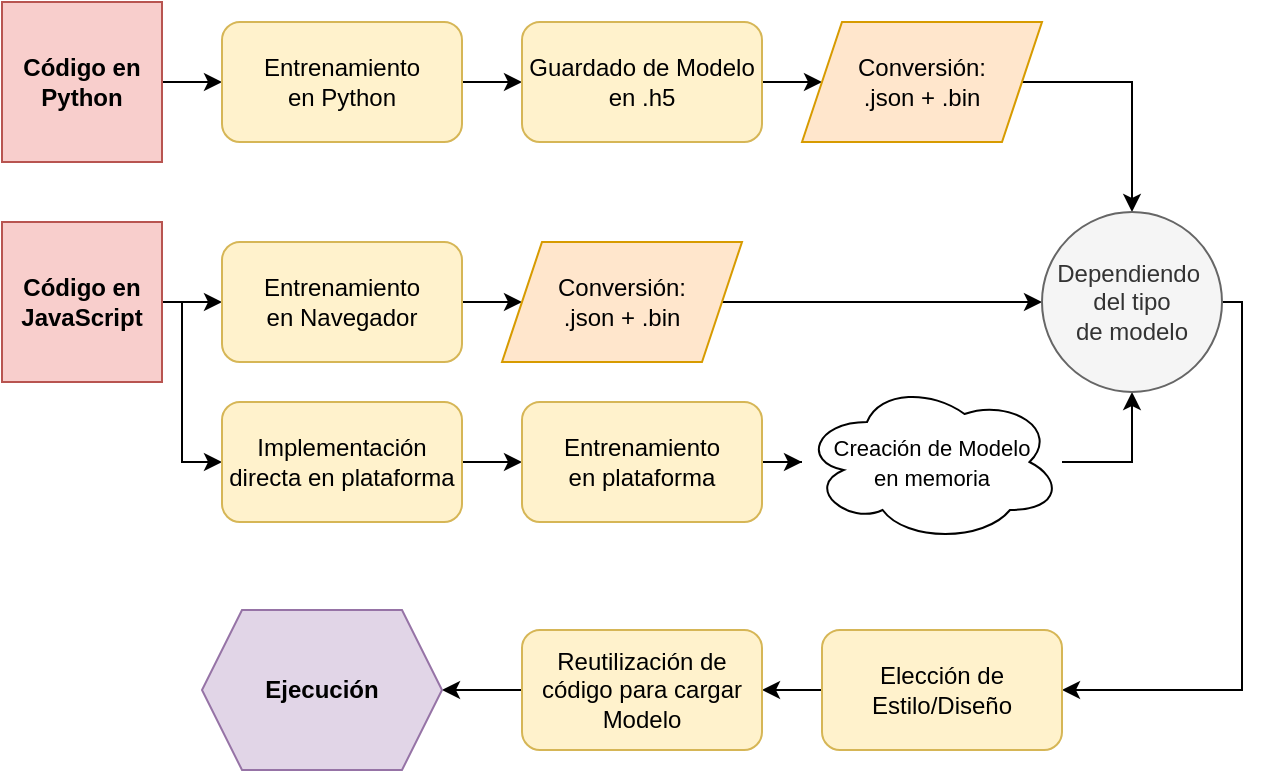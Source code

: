 <mxfile version="13.5.7" type="device"><diagram id="C1Yt12z_LwIvlPWIkFRe" name="Page-1"><mxGraphModel dx="723" dy="344" grid="1" gridSize="10" guides="1" tooltips="1" connect="1" arrows="1" fold="1" page="1" pageScale="1" pageWidth="1169" pageHeight="827" math="0" shadow="0"><root><mxCell id="0"/><mxCell id="1" parent="0"/><mxCell id="qErXU4lUYXCGBTdXfZAU-3" style="edgeStyle=orthogonalEdgeStyle;rounded=0;orthogonalLoop=1;jettySize=auto;html=1;entryX=0;entryY=0.5;entryDx=0;entryDy=0;" edge="1" parent="1" source="qErXU4lUYXCGBTdXfZAU-1" target="qErXU4lUYXCGBTdXfZAU-2"><mxGeometry relative="1" as="geometry"/></mxCell><mxCell id="qErXU4lUYXCGBTdXfZAU-1" value="Código en Python" style="whiteSpace=wrap;html=1;aspect=fixed;fillColor=#f8cecc;strokeColor=#b85450;fontStyle=1" vertex="1" parent="1"><mxGeometry x="40" y="40" width="80" height="80" as="geometry"/></mxCell><mxCell id="qErXU4lUYXCGBTdXfZAU-7" style="edgeStyle=orthogonalEdgeStyle;rounded=0;orthogonalLoop=1;jettySize=auto;html=1;exitX=1;exitY=0.5;exitDx=0;exitDy=0;entryX=0;entryY=0.5;entryDx=0;entryDy=0;" edge="1" parent="1" source="qErXU4lUYXCGBTdXfZAU-2" target="qErXU4lUYXCGBTdXfZAU-4"><mxGeometry relative="1" as="geometry"/></mxCell><mxCell id="qErXU4lUYXCGBTdXfZAU-2" value="Entrenamiento&lt;br&gt;en Python" style="rounded=1;whiteSpace=wrap;html=1;fillColor=#fff2cc;strokeColor=#d6b656;" vertex="1" parent="1"><mxGeometry x="150" y="50" width="120" height="60" as="geometry"/></mxCell><mxCell id="qErXU4lUYXCGBTdXfZAU-8" style="edgeStyle=orthogonalEdgeStyle;rounded=0;orthogonalLoop=1;jettySize=auto;html=1;exitX=1;exitY=0.5;exitDx=0;exitDy=0;" edge="1" parent="1" source="qErXU4lUYXCGBTdXfZAU-4" target="qErXU4lUYXCGBTdXfZAU-6"><mxGeometry relative="1" as="geometry"/></mxCell><mxCell id="qErXU4lUYXCGBTdXfZAU-4" value="Guardado de Modelo en .h5" style="rounded=1;whiteSpace=wrap;html=1;fillColor=#fff2cc;strokeColor=#d6b656;" vertex="1" parent="1"><mxGeometry x="300" y="50" width="120" height="60" as="geometry"/></mxCell><mxCell id="qErXU4lUYXCGBTdXfZAU-38" style="edgeStyle=orthogonalEdgeStyle;rounded=0;orthogonalLoop=1;jettySize=auto;html=1;exitX=1;exitY=0.5;exitDx=0;exitDy=0;entryX=0.5;entryY=0;entryDx=0;entryDy=0;" edge="1" parent="1" source="qErXU4lUYXCGBTdXfZAU-6" target="qErXU4lUYXCGBTdXfZAU-30"><mxGeometry relative="1" as="geometry"><Array as="points"><mxPoint x="605" y="80"/></Array></mxGeometry></mxCell><mxCell id="qErXU4lUYXCGBTdXfZAU-6" value="Conversión:&lt;br&gt;.json + .bin" style="shape=parallelogram;perimeter=parallelogramPerimeter;whiteSpace=wrap;html=1;fixedSize=1;fillColor=#ffe6cc;strokeColor=#d79b00;" vertex="1" parent="1"><mxGeometry x="440" y="50" width="120" height="60" as="geometry"/></mxCell><mxCell id="qErXU4lUYXCGBTdXfZAU-9" style="edgeStyle=orthogonalEdgeStyle;rounded=0;orthogonalLoop=1;jettySize=auto;html=1;entryX=0;entryY=0.5;entryDx=0;entryDy=0;" edge="1" parent="1" source="qErXU4lUYXCGBTdXfZAU-10" target="qErXU4lUYXCGBTdXfZAU-12"><mxGeometry relative="1" as="geometry"/></mxCell><mxCell id="qErXU4lUYXCGBTdXfZAU-16" style="edgeStyle=orthogonalEdgeStyle;rounded=0;orthogonalLoop=1;jettySize=auto;html=1;exitX=1;exitY=0.5;exitDx=0;exitDy=0;entryX=0;entryY=0.5;entryDx=0;entryDy=0;" edge="1" parent="1" source="qErXU4lUYXCGBTdXfZAU-10" target="qErXU4lUYXCGBTdXfZAU-15"><mxGeometry relative="1" as="geometry"><Array as="points"><mxPoint x="130" y="190"/><mxPoint x="130" y="270"/></Array></mxGeometry></mxCell><mxCell id="qErXU4lUYXCGBTdXfZAU-10" value="Código en JavaScript" style="whiteSpace=wrap;html=1;aspect=fixed;fillColor=#f8cecc;strokeColor=#b85450;fontStyle=1" vertex="1" parent="1"><mxGeometry x="40" y="150" width="80" height="80" as="geometry"/></mxCell><mxCell id="qErXU4lUYXCGBTdXfZAU-20" style="edgeStyle=orthogonalEdgeStyle;rounded=0;orthogonalLoop=1;jettySize=auto;html=1;exitX=1;exitY=0.5;exitDx=0;exitDy=0;entryX=0;entryY=0.5;entryDx=0;entryDy=0;" edge="1" parent="1" source="qErXU4lUYXCGBTdXfZAU-12" target="qErXU4lUYXCGBTdXfZAU-18"><mxGeometry relative="1" as="geometry"/></mxCell><mxCell id="qErXU4lUYXCGBTdXfZAU-12" value="Entrenamiento&lt;br&gt;en Navegador" style="rounded=1;whiteSpace=wrap;html=1;fillColor=#fff2cc;strokeColor=#d6b656;" vertex="1" parent="1"><mxGeometry x="150" y="160" width="120" height="60" as="geometry"/></mxCell><mxCell id="qErXU4lUYXCGBTdXfZAU-22" style="edgeStyle=orthogonalEdgeStyle;rounded=0;orthogonalLoop=1;jettySize=auto;html=1;exitX=1;exitY=0.5;exitDx=0;exitDy=0;entryX=0;entryY=0.5;entryDx=0;entryDy=0;" edge="1" parent="1" source="qErXU4lUYXCGBTdXfZAU-15" target="qErXU4lUYXCGBTdXfZAU-21"><mxGeometry relative="1" as="geometry"/></mxCell><mxCell id="qErXU4lUYXCGBTdXfZAU-15" value="Implementación directa en plataforma" style="rounded=1;whiteSpace=wrap;html=1;fillColor=#fff2cc;strokeColor=#d6b656;" vertex="1" parent="1"><mxGeometry x="150" y="240" width="120" height="60" as="geometry"/></mxCell><mxCell id="qErXU4lUYXCGBTdXfZAU-35" style="edgeStyle=orthogonalEdgeStyle;rounded=0;orthogonalLoop=1;jettySize=auto;html=1;exitX=1;exitY=0.5;exitDx=0;exitDy=0;entryX=0;entryY=0.5;entryDx=0;entryDy=0;" edge="1" parent="1" source="qErXU4lUYXCGBTdXfZAU-18" target="qErXU4lUYXCGBTdXfZAU-30"><mxGeometry relative="1" as="geometry"/></mxCell><mxCell id="qErXU4lUYXCGBTdXfZAU-18" value="Conversión:&lt;br&gt;.json + .bin" style="shape=parallelogram;perimeter=parallelogramPerimeter;whiteSpace=wrap;html=1;fixedSize=1;fillColor=#ffe6cc;strokeColor=#d79b00;" vertex="1" parent="1"><mxGeometry x="290" y="160" width="120" height="60" as="geometry"/></mxCell><mxCell id="qErXU4lUYXCGBTdXfZAU-29" value="" style="edgeStyle=orthogonalEdgeStyle;rounded=0;orthogonalLoop=1;jettySize=auto;html=1;" edge="1" parent="1" source="qErXU4lUYXCGBTdXfZAU-21" target="qErXU4lUYXCGBTdXfZAU-23"><mxGeometry relative="1" as="geometry"/></mxCell><mxCell id="qErXU4lUYXCGBTdXfZAU-21" value="Entrenamiento&lt;br&gt;en plataforma" style="rounded=1;whiteSpace=wrap;html=1;fillColor=#fff2cc;strokeColor=#d6b656;" vertex="1" parent="1"><mxGeometry x="300" y="240" width="120" height="60" as="geometry"/></mxCell><mxCell id="qErXU4lUYXCGBTdXfZAU-37" style="edgeStyle=orthogonalEdgeStyle;rounded=0;orthogonalLoop=1;jettySize=auto;html=1;entryX=0.5;entryY=1;entryDx=0;entryDy=0;" edge="1" parent="1" source="qErXU4lUYXCGBTdXfZAU-23" target="qErXU4lUYXCGBTdXfZAU-30"><mxGeometry relative="1" as="geometry"><Array as="points"><mxPoint x="605" y="270"/></Array></mxGeometry></mxCell><mxCell id="qErXU4lUYXCGBTdXfZAU-23" value="&lt;font style=&quot;font-size: 11px&quot;&gt;Creación de Modelo &lt;br&gt;en memoria&lt;/font&gt;" style="ellipse;shape=cloud;whiteSpace=wrap;html=1;" vertex="1" parent="1"><mxGeometry x="440" y="230" width="130" height="80" as="geometry"/></mxCell><mxCell id="qErXU4lUYXCGBTdXfZAU-45" style="edgeStyle=orthogonalEdgeStyle;rounded=0;orthogonalLoop=1;jettySize=auto;html=1;exitX=1;exitY=0.5;exitDx=0;exitDy=0;entryX=1;entryY=0.5;entryDx=0;entryDy=0;" edge="1" parent="1" source="qErXU4lUYXCGBTdXfZAU-30" target="qErXU4lUYXCGBTdXfZAU-39"><mxGeometry relative="1" as="geometry"><Array as="points"><mxPoint x="660" y="190"/><mxPoint x="660" y="384"/></Array></mxGeometry></mxCell><mxCell id="qErXU4lUYXCGBTdXfZAU-30" value="Dependiendo&amp;nbsp;&lt;br&gt;del&amp;nbsp;tipo &lt;br&gt;de modelo" style="ellipse;whiteSpace=wrap;html=1;aspect=fixed;fillColor=#f5f5f5;strokeColor=#666666;fontColor=#333333;" vertex="1" parent="1"><mxGeometry x="560" y="145" width="90" height="90" as="geometry"/></mxCell><mxCell id="qErXU4lUYXCGBTdXfZAU-42" style="edgeStyle=orthogonalEdgeStyle;rounded=0;orthogonalLoop=1;jettySize=auto;html=1;exitX=0;exitY=0.5;exitDx=0;exitDy=0;entryX=1;entryY=0.5;entryDx=0;entryDy=0;" edge="1" parent="1" source="qErXU4lUYXCGBTdXfZAU-39" target="qErXU4lUYXCGBTdXfZAU-40"><mxGeometry relative="1" as="geometry"/></mxCell><mxCell id="qErXU4lUYXCGBTdXfZAU-39" value="Elección de Estilo/Diseño" style="rounded=1;whiteSpace=wrap;html=1;fillColor=#fff2cc;strokeColor=#d6b656;" vertex="1" parent="1"><mxGeometry x="450" y="354" width="120" height="60" as="geometry"/></mxCell><mxCell id="qErXU4lUYXCGBTdXfZAU-44" style="edgeStyle=orthogonalEdgeStyle;rounded=0;orthogonalLoop=1;jettySize=auto;html=1;exitX=0;exitY=0.5;exitDx=0;exitDy=0;entryX=1;entryY=0.5;entryDx=0;entryDy=0;" edge="1" parent="1" source="qErXU4lUYXCGBTdXfZAU-40" target="qErXU4lUYXCGBTdXfZAU-41"><mxGeometry relative="1" as="geometry"/></mxCell><mxCell id="qErXU4lUYXCGBTdXfZAU-40" value="Reutilización de código para cargar Modelo" style="rounded=1;whiteSpace=wrap;html=1;fillColor=#fff2cc;strokeColor=#d6b656;" vertex="1" parent="1"><mxGeometry x="300" y="354" width="120" height="60" as="geometry"/></mxCell><mxCell id="qErXU4lUYXCGBTdXfZAU-41" value="&lt;b&gt;Ejecución&lt;/b&gt;" style="shape=hexagon;perimeter=hexagonPerimeter2;whiteSpace=wrap;html=1;fixedSize=1;fillColor=#e1d5e7;strokeColor=#9673a6;" vertex="1" parent="1"><mxGeometry x="140" y="344" width="120" height="80" as="geometry"/></mxCell></root></mxGraphModel></diagram></mxfile>